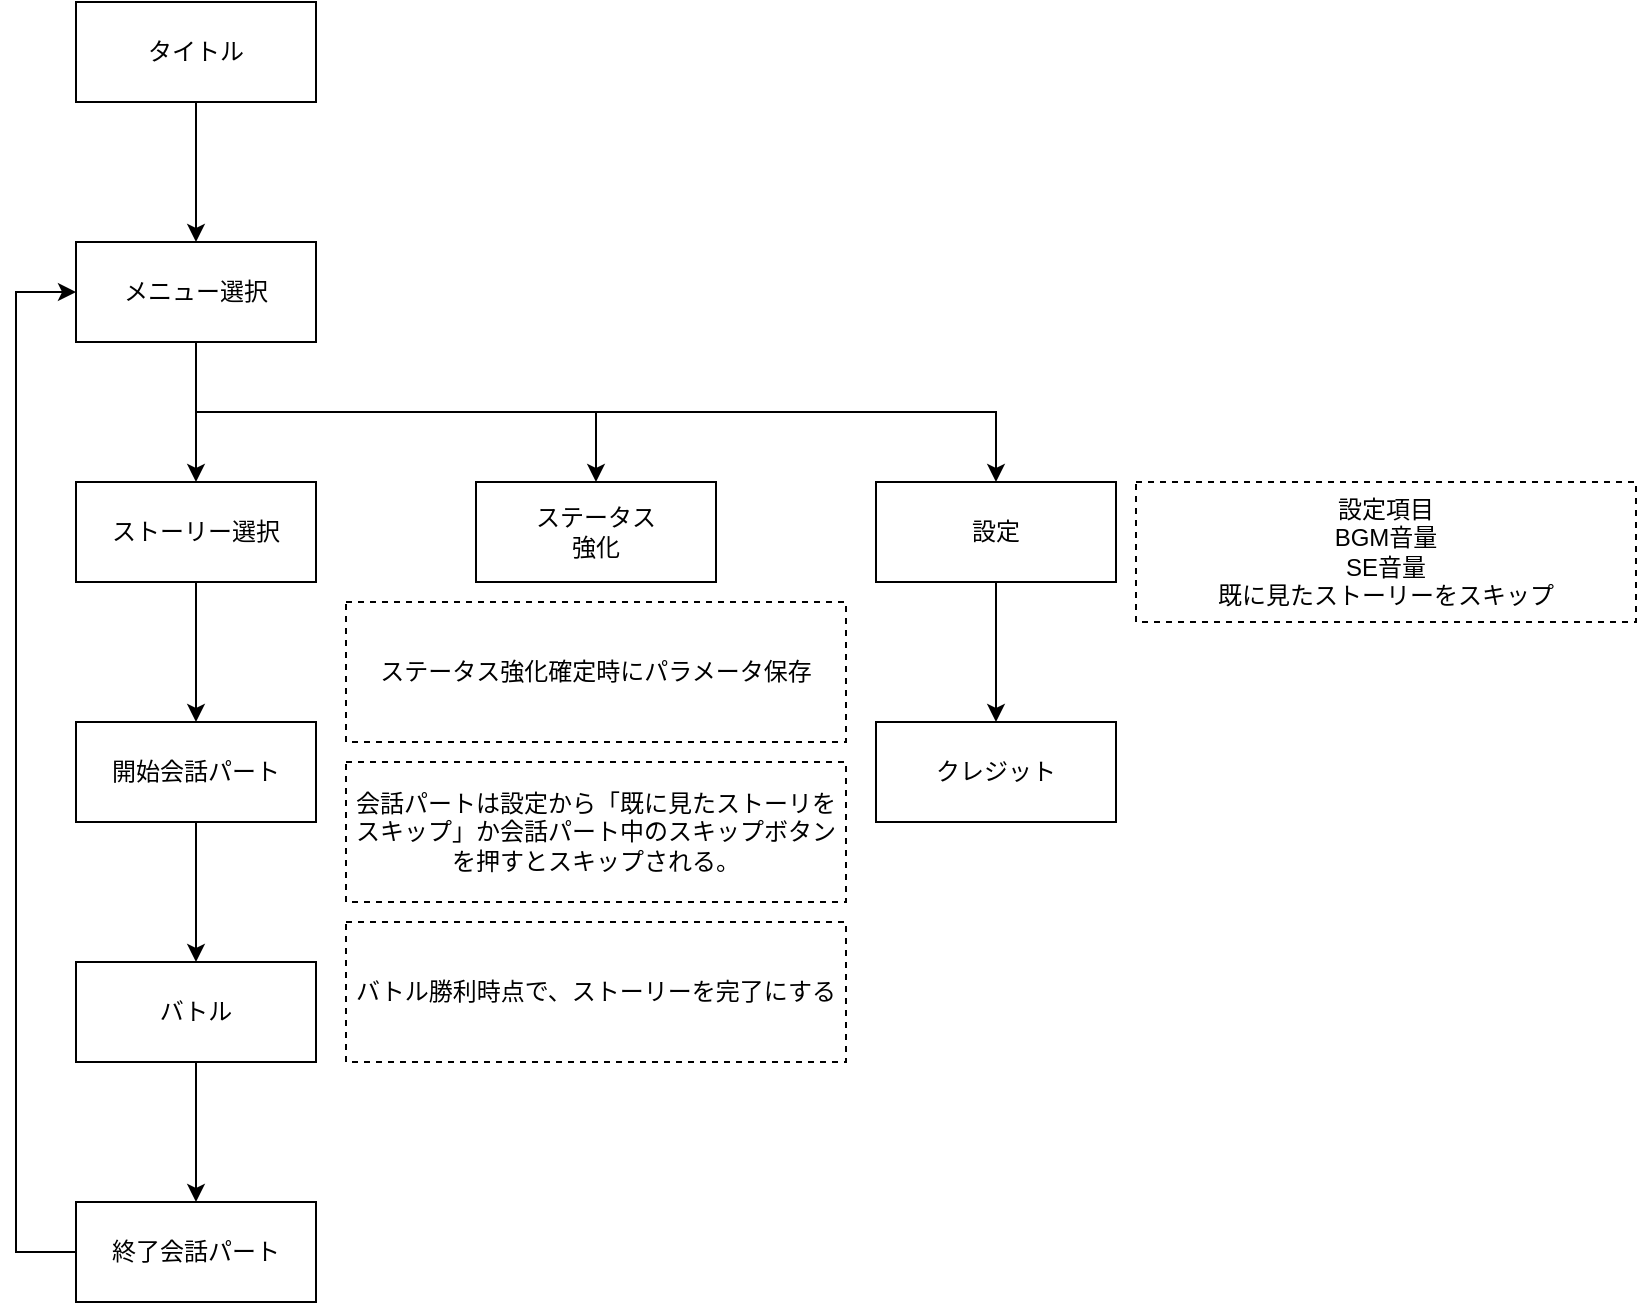 <mxfile version="13.6.0" type="device"><diagram id="PVtWw2b__f8DJSyLJb3c" name="ページ1"><mxGraphModel dx="1038" dy="668" grid="1" gridSize="10" guides="1" tooltips="1" connect="1" arrows="1" fold="1" page="1" pageScale="1" pageWidth="827" pageHeight="1169" math="0" shadow="0"><root><mxCell id="0"/><mxCell id="1" parent="0"/><mxCell id="6UHFDICOVQ5dNGpDRldj-12" value="" style="edgeStyle=orthogonalEdgeStyle;rounded=0;orthogonalLoop=1;jettySize=auto;html=1;" edge="1" parent="1" source="6UHFDICOVQ5dNGpDRldj-1" target="6UHFDICOVQ5dNGpDRldj-2"><mxGeometry relative="1" as="geometry"/></mxCell><mxCell id="6UHFDICOVQ5dNGpDRldj-1" value="タイトル" style="rounded=0;whiteSpace=wrap;html=1;" vertex="1" parent="1"><mxGeometry x="40" y="40" width="120" height="50" as="geometry"/></mxCell><mxCell id="6UHFDICOVQ5dNGpDRldj-13" value="" style="edgeStyle=orthogonalEdgeStyle;rounded=0;orthogonalLoop=1;jettySize=auto;html=1;" edge="1" parent="1" source="6UHFDICOVQ5dNGpDRldj-2" target="6UHFDICOVQ5dNGpDRldj-3"><mxGeometry relative="1" as="geometry"/></mxCell><mxCell id="6UHFDICOVQ5dNGpDRldj-18" style="edgeStyle=orthogonalEdgeStyle;rounded=0;orthogonalLoop=1;jettySize=auto;html=1;exitX=0.5;exitY=1;exitDx=0;exitDy=0;" edge="1" parent="1" source="6UHFDICOVQ5dNGpDRldj-2" target="6UHFDICOVQ5dNGpDRldj-4"><mxGeometry relative="1" as="geometry"/></mxCell><mxCell id="6UHFDICOVQ5dNGpDRldj-19" style="edgeStyle=orthogonalEdgeStyle;rounded=0;orthogonalLoop=1;jettySize=auto;html=1;exitX=0.5;exitY=1;exitDx=0;exitDy=0;" edge="1" parent="1" source="6UHFDICOVQ5dNGpDRldj-2" target="6UHFDICOVQ5dNGpDRldj-5"><mxGeometry relative="1" as="geometry"/></mxCell><mxCell id="6UHFDICOVQ5dNGpDRldj-2" value="メニュー選択" style="rounded=0;whiteSpace=wrap;html=1;" vertex="1" parent="1"><mxGeometry x="40" y="160" width="120" height="50" as="geometry"/></mxCell><mxCell id="6UHFDICOVQ5dNGpDRldj-14" value="" style="edgeStyle=orthogonalEdgeStyle;rounded=0;orthogonalLoop=1;jettySize=auto;html=1;" edge="1" parent="1" source="6UHFDICOVQ5dNGpDRldj-3" target="6UHFDICOVQ5dNGpDRldj-7"><mxGeometry relative="1" as="geometry"/></mxCell><mxCell id="6UHFDICOVQ5dNGpDRldj-3" value="ストーリー選択" style="rounded=0;whiteSpace=wrap;html=1;" vertex="1" parent="1"><mxGeometry x="40" y="280" width="120" height="50" as="geometry"/></mxCell><mxCell id="6UHFDICOVQ5dNGpDRldj-4" value="ステータス&lt;br&gt;強化" style="rounded=0;whiteSpace=wrap;html=1;" vertex="1" parent="1"><mxGeometry x="240" y="280" width="120" height="50" as="geometry"/></mxCell><mxCell id="6UHFDICOVQ5dNGpDRldj-20" value="" style="edgeStyle=orthogonalEdgeStyle;rounded=0;orthogonalLoop=1;jettySize=auto;html=1;" edge="1" parent="1" source="6UHFDICOVQ5dNGpDRldj-5" target="6UHFDICOVQ5dNGpDRldj-6"><mxGeometry relative="1" as="geometry"/></mxCell><mxCell id="6UHFDICOVQ5dNGpDRldj-5" value="設定" style="rounded=0;whiteSpace=wrap;html=1;" vertex="1" parent="1"><mxGeometry x="440" y="280" width="120" height="50" as="geometry"/></mxCell><mxCell id="6UHFDICOVQ5dNGpDRldj-6" value="クレジット" style="rounded=0;whiteSpace=wrap;html=1;" vertex="1" parent="1"><mxGeometry x="440" y="400" width="120" height="50" as="geometry"/></mxCell><mxCell id="6UHFDICOVQ5dNGpDRldj-15" value="" style="edgeStyle=orthogonalEdgeStyle;rounded=0;orthogonalLoop=1;jettySize=auto;html=1;" edge="1" parent="1" source="6UHFDICOVQ5dNGpDRldj-7" target="6UHFDICOVQ5dNGpDRldj-8"><mxGeometry relative="1" as="geometry"/></mxCell><mxCell id="6UHFDICOVQ5dNGpDRldj-7" value="開始会話パート" style="rounded=0;whiteSpace=wrap;html=1;" vertex="1" parent="1"><mxGeometry x="40" y="400" width="120" height="50" as="geometry"/></mxCell><mxCell id="6UHFDICOVQ5dNGpDRldj-16" value="" style="edgeStyle=orthogonalEdgeStyle;rounded=0;orthogonalLoop=1;jettySize=auto;html=1;" edge="1" parent="1" source="6UHFDICOVQ5dNGpDRldj-8" target="6UHFDICOVQ5dNGpDRldj-10"><mxGeometry relative="1" as="geometry"/></mxCell><mxCell id="6UHFDICOVQ5dNGpDRldj-8" value="バトル" style="rounded=0;whiteSpace=wrap;html=1;" vertex="1" parent="1"><mxGeometry x="40" y="520" width="120" height="50" as="geometry"/></mxCell><mxCell id="6UHFDICOVQ5dNGpDRldj-17" style="edgeStyle=orthogonalEdgeStyle;rounded=0;orthogonalLoop=1;jettySize=auto;html=1;exitX=0;exitY=0.5;exitDx=0;exitDy=0;entryX=0;entryY=0.5;entryDx=0;entryDy=0;" edge="1" parent="1" source="6UHFDICOVQ5dNGpDRldj-10" target="6UHFDICOVQ5dNGpDRldj-2"><mxGeometry relative="1" as="geometry"><Array as="points"><mxPoint x="10" y="665"/><mxPoint x="10" y="185"/></Array></mxGeometry></mxCell><mxCell id="6UHFDICOVQ5dNGpDRldj-10" value="終了会話パート" style="rounded=0;whiteSpace=wrap;html=1;" vertex="1" parent="1"><mxGeometry x="40" y="640" width="120" height="50" as="geometry"/></mxCell><mxCell id="6UHFDICOVQ5dNGpDRldj-11" value="会話パートは設定から「既に見たストーリをスキップ」か会話パート中のスキップボタンを押すとスキップされる。" style="rounded=0;whiteSpace=wrap;html=1;dashed=1;" vertex="1" parent="1"><mxGeometry x="175" y="420" width="250" height="70" as="geometry"/></mxCell><mxCell id="6UHFDICOVQ5dNGpDRldj-21" value="設定項目&lt;br&gt;BGM音量&lt;br&gt;SE音量&lt;br&gt;既に見たストーリーをスキップ" style="rounded=0;whiteSpace=wrap;html=1;dashed=1;" vertex="1" parent="1"><mxGeometry x="570" y="280" width="250" height="70" as="geometry"/></mxCell><mxCell id="6UHFDICOVQ5dNGpDRldj-22" value="ステータス強化確定時にパラメータ保存" style="rounded=0;whiteSpace=wrap;html=1;dashed=1;" vertex="1" parent="1"><mxGeometry x="175" y="340" width="250" height="70" as="geometry"/></mxCell><mxCell id="6UHFDICOVQ5dNGpDRldj-23" value="バトル勝利時点で、ストーリーを完了にする" style="rounded=0;whiteSpace=wrap;html=1;dashed=1;" vertex="1" parent="1"><mxGeometry x="175" y="500" width="250" height="70" as="geometry"/></mxCell></root></mxGraphModel></diagram></mxfile>